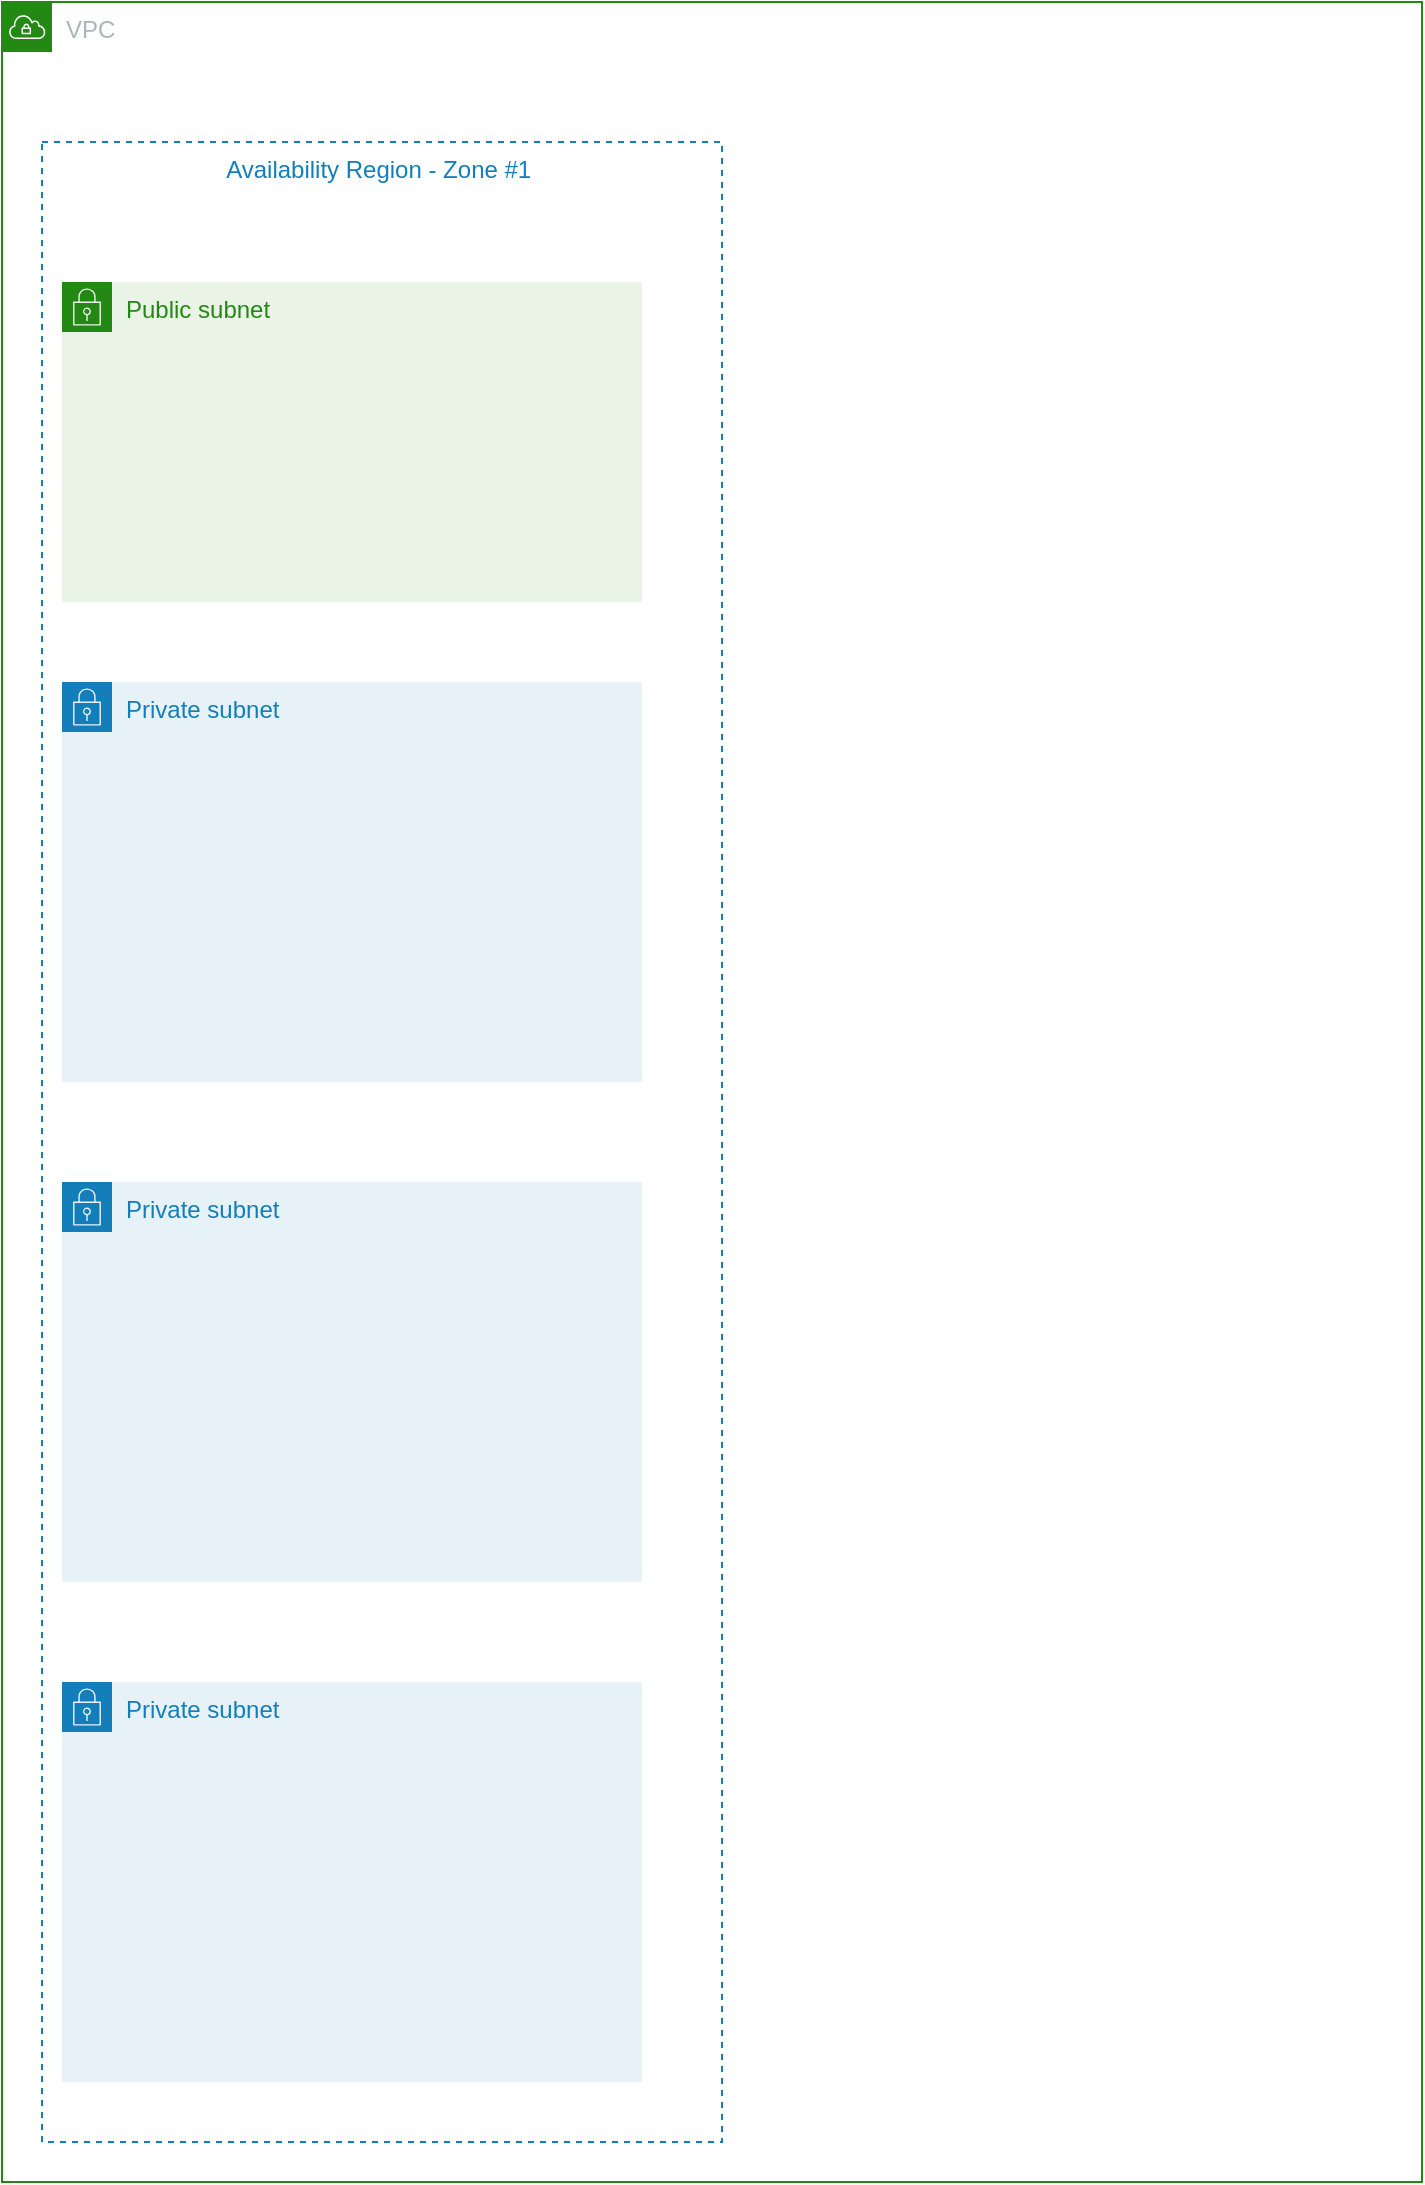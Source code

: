 <mxfile version="20.8.5" type="github">
  <diagram id="tCGXWT_r_tcxS9mnZwyS" name="Page-1">
    <mxGraphModel dx="932" dy="531" grid="1" gridSize="10" guides="1" tooltips="1" connect="1" arrows="1" fold="1" page="1" pageScale="1" pageWidth="827" pageHeight="1169" math="0" shadow="0">
      <root>
        <mxCell id="0" />
        <mxCell id="1" parent="0" />
        <mxCell id="nU6l3-WDr7xgm6DIGecr-2" value="VPC" style="points=[[0,0],[0.25,0],[0.5,0],[0.75,0],[1,0],[1,0.25],[1,0.5],[1,0.75],[1,1],[0.75,1],[0.5,1],[0.25,1],[0,1],[0,0.75],[0,0.5],[0,0.25]];outlineConnect=0;gradientColor=none;html=1;whiteSpace=wrap;fontSize=12;fontStyle=0;container=1;pointerEvents=0;collapsible=0;recursiveResize=0;shape=mxgraph.aws4.group;grIcon=mxgraph.aws4.group_vpc;strokeColor=#248814;fillColor=none;verticalAlign=top;align=left;spacingLeft=30;fontColor=#AAB7B8;dashed=0;" vertex="1" parent="1">
          <mxGeometry x="50" y="50" width="710" height="1090" as="geometry" />
        </mxCell>
        <mxCell id="nU6l3-WDr7xgm6DIGecr-3" value="Availability Region - Zone #1 " style="fillColor=none;strokeColor=#147EBA;dashed=1;verticalAlign=top;fontStyle=0;fontColor=#147EBA;" vertex="1" parent="nU6l3-WDr7xgm6DIGecr-2">
          <mxGeometry x="20" y="70" width="340" height="1000" as="geometry" />
        </mxCell>
        <mxCell id="nU6l3-WDr7xgm6DIGecr-4" value="Private subnet" style="points=[[0,0],[0.25,0],[0.5,0],[0.75,0],[1,0],[1,0.25],[1,0.5],[1,0.75],[1,1],[0.75,1],[0.5,1],[0.25,1],[0,1],[0,0.75],[0,0.5],[0,0.25]];outlineConnect=0;gradientColor=none;html=1;whiteSpace=wrap;fontSize=12;fontStyle=0;container=1;pointerEvents=0;collapsible=0;recursiveResize=0;shape=mxgraph.aws4.group;grIcon=mxgraph.aws4.group_security_group;grStroke=0;strokeColor=#147EBA;fillColor=#E6F2F8;verticalAlign=top;align=left;spacingLeft=30;fontColor=#147EBA;dashed=0;" vertex="1" parent="nU6l3-WDr7xgm6DIGecr-2">
          <mxGeometry x="30" y="340" width="290" height="200" as="geometry" />
        </mxCell>
        <mxCell id="nU6l3-WDr7xgm6DIGecr-5" value="Public subnet" style="points=[[0,0],[0.25,0],[0.5,0],[0.75,0],[1,0],[1,0.25],[1,0.5],[1,0.75],[1,1],[0.75,1],[0.5,1],[0.25,1],[0,1],[0,0.75],[0,0.5],[0,0.25]];outlineConnect=0;gradientColor=none;html=1;whiteSpace=wrap;fontSize=12;fontStyle=0;container=1;pointerEvents=0;collapsible=0;recursiveResize=0;shape=mxgraph.aws4.group;grIcon=mxgraph.aws4.group_security_group;grStroke=0;strokeColor=#248814;fillColor=#E9F3E6;verticalAlign=top;align=left;spacingLeft=30;fontColor=#248814;dashed=0;" vertex="1" parent="nU6l3-WDr7xgm6DIGecr-2">
          <mxGeometry x="30" y="140" width="290" height="160" as="geometry" />
        </mxCell>
        <mxCell id="nU6l3-WDr7xgm6DIGecr-6" value="Private subnet" style="points=[[0,0],[0.25,0],[0.5,0],[0.75,0],[1,0],[1,0.25],[1,0.5],[1,0.75],[1,1],[0.75,1],[0.5,1],[0.25,1],[0,1],[0,0.75],[0,0.5],[0,0.25]];outlineConnect=0;gradientColor=none;html=1;whiteSpace=wrap;fontSize=12;fontStyle=0;container=1;pointerEvents=0;collapsible=0;recursiveResize=0;shape=mxgraph.aws4.group;grIcon=mxgraph.aws4.group_security_group;grStroke=0;strokeColor=#147EBA;fillColor=#E6F2F8;verticalAlign=top;align=left;spacingLeft=30;fontColor=#147EBA;dashed=0;" vertex="1" parent="nU6l3-WDr7xgm6DIGecr-2">
          <mxGeometry x="30" y="590" width="290" height="200" as="geometry" />
        </mxCell>
        <mxCell id="nU6l3-WDr7xgm6DIGecr-7" value="Private subnet" style="points=[[0,0],[0.25,0],[0.5,0],[0.75,0],[1,0],[1,0.25],[1,0.5],[1,0.75],[1,1],[0.75,1],[0.5,1],[0.25,1],[0,1],[0,0.75],[0,0.5],[0,0.25]];outlineConnect=0;gradientColor=none;html=1;whiteSpace=wrap;fontSize=12;fontStyle=0;container=1;pointerEvents=0;collapsible=0;recursiveResize=0;shape=mxgraph.aws4.group;grIcon=mxgraph.aws4.group_security_group;grStroke=0;strokeColor=#147EBA;fillColor=#E6F2F8;verticalAlign=top;align=left;spacingLeft=30;fontColor=#147EBA;dashed=0;" vertex="1" parent="nU6l3-WDr7xgm6DIGecr-2">
          <mxGeometry x="30" y="840" width="290" height="200" as="geometry" />
        </mxCell>
      </root>
    </mxGraphModel>
  </diagram>
</mxfile>
